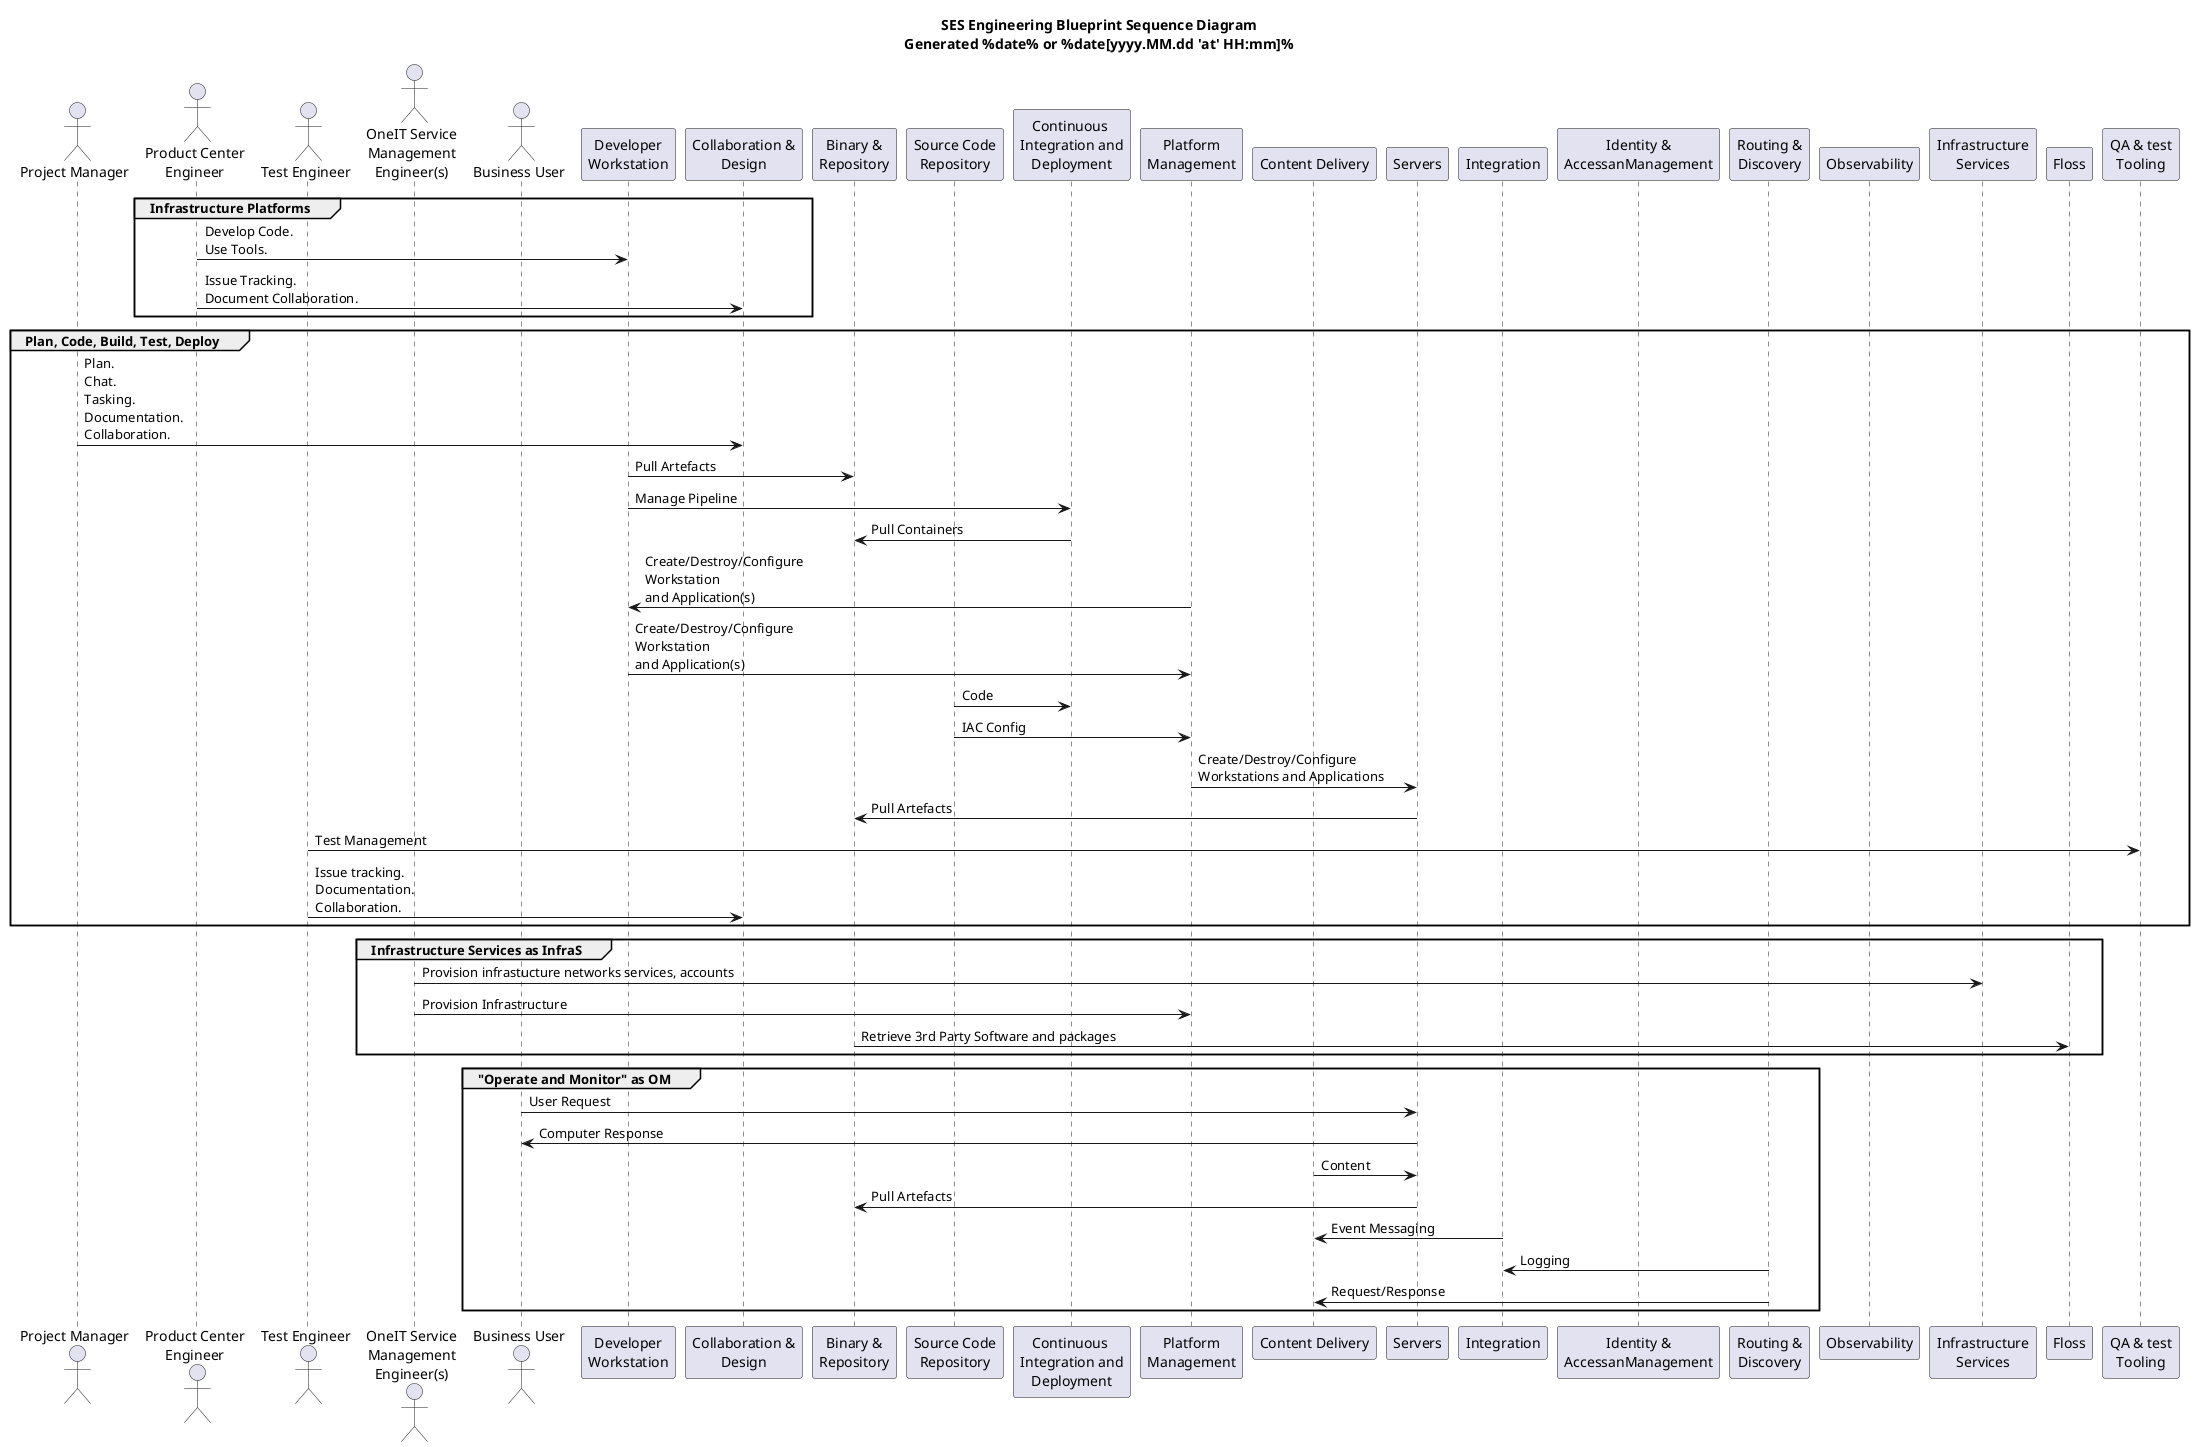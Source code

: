 @startuml
' Sequence Model for

!define ANOTHER_DATE %date[yyyy.MM.dd 'at' HH:mm]%
Title SES Engineering Blueprint Sequence Diagram\nGenerated %date% or ANOTHER_DATE



' Definition of the Actors
actor "Project Manager" as PM
actor "Product Center\nEngineer" as PCE
actor "Test Engineer" as TE
actor "OneIT Service\nManagement\nEngineer(s)" as SM
actor "Business User" as BU

participant "Developer\nWorkstation" as DW
participant "Collaboration &\nDesign" as CD
participant "Binary &\nRepository" as BR
participant "Source Code\nRepository" as SC
participant "Continuous \nIntegration and\nDeployment" as CICD
participant "Platform\nManagement" as PltMan
participant "Observability" as O
participant "Routing &\nDiscovery" as RD
participant "Integration" as RD
participant "Content Delivery" as ContDel
participant "Servers"
participant "Integration" as I
participant "Identity &\nAccessanManagement" as IdM
participant "Routing &\nDiscovery" as RD
participant "Observability" as O
participant "Infrastructure\nServices" as IS
participant "Floss" as F


group Infrastructure Platforms
  PCE -> DW : Develop Code.\nUse Tools.
  PCE -> CD : Issue Tracking.\nDocument Collaboration.
End

group Plan, Code, Build, Test, Deploy

 PM -> CD : Plan.\nChat.\nTasking.\nDocumentation.\nCollaboration.

 DW -> BR : Pull Artefacts
 DW -> CICD : Manage Pipeline
 CICD -> BR : Pull Containers
 
 PltMan -> DW: Create/Destroy/Configure\nWorkstation\nand Application(s)
 DW -> PltMan: Create/Destroy/Configure\nWorkstation\nand Application(s)
 SC -> CICD: Code
 SC -> PltMan: IAC Config
 PltMan -> Servers: Create/Destroy/Configure\nWorkstations and Applications
 Servers -> BR: Pull Artefacts

 TE -> "QA & test\nTooling" as QA: Test Management
 TE -> CD : Issue tracking.\nDocumentation.\nCollaboration.

End

group Infrastructure Services as InfraS
   
   SM -> IS : Provision infrastucture networks services, accounts
   SM -> PltMan : Provision Infrastructure
   BR -> F : Retrieve 3rd Party Software and packages
      
End

group "Operate and Monitor" as OM
   
   BU -> Servers : User Request
   Servers -> BU : Computer Response
   ContDel -> Servers: Content
   Servers -> BR: Pull Artefacts
    I -> ContDel: Event Messaging
    RD -> I: Logging
    RD -> ContDel: Request/Response
'    OM -> IdM: Authenticate\nand Authorise
'    OM -> O: Logs\nand\nAlerts
'    InfraS -> O: Logs\nand\nAlerts
'    PCBTD -> O: Logs\nand\nAlerts
   
End
@enduml